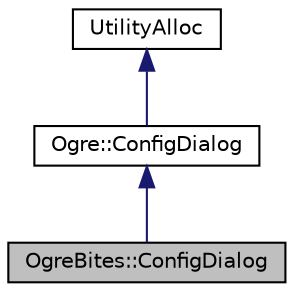 digraph "OgreBites::ConfigDialog"
{
  bgcolor="transparent";
  edge [fontname="Helvetica",fontsize="10",labelfontname="Helvetica",labelfontsize="10"];
  node [fontname="Helvetica",fontsize="10",shape=record];
  Node0 [label="OgreBites::ConfigDialog",height=0.2,width=0.4,color="black", fillcolor="grey75", style="filled", fontcolor="black"];
  Node1 -> Node0 [dir="back",color="midnightblue",fontsize="10",style="solid",fontname="Helvetica"];
  Node1 [label="Ogre::ConfigDialog",height=0.2,width=0.4,color="black",URL="$class_ogre_1_1_config_dialog.html",tooltip="Defines the behaviour of an automatic renderer configuration dialog. "];
  Node2 -> Node1 [dir="back",color="midnightblue",fontsize="10",style="solid",fontname="Helvetica"];
  Node2 [label="UtilityAlloc",height=0.2,width=0.4,color="black",URL="$class_ogre_1_1_allocated_object.html"];
}

